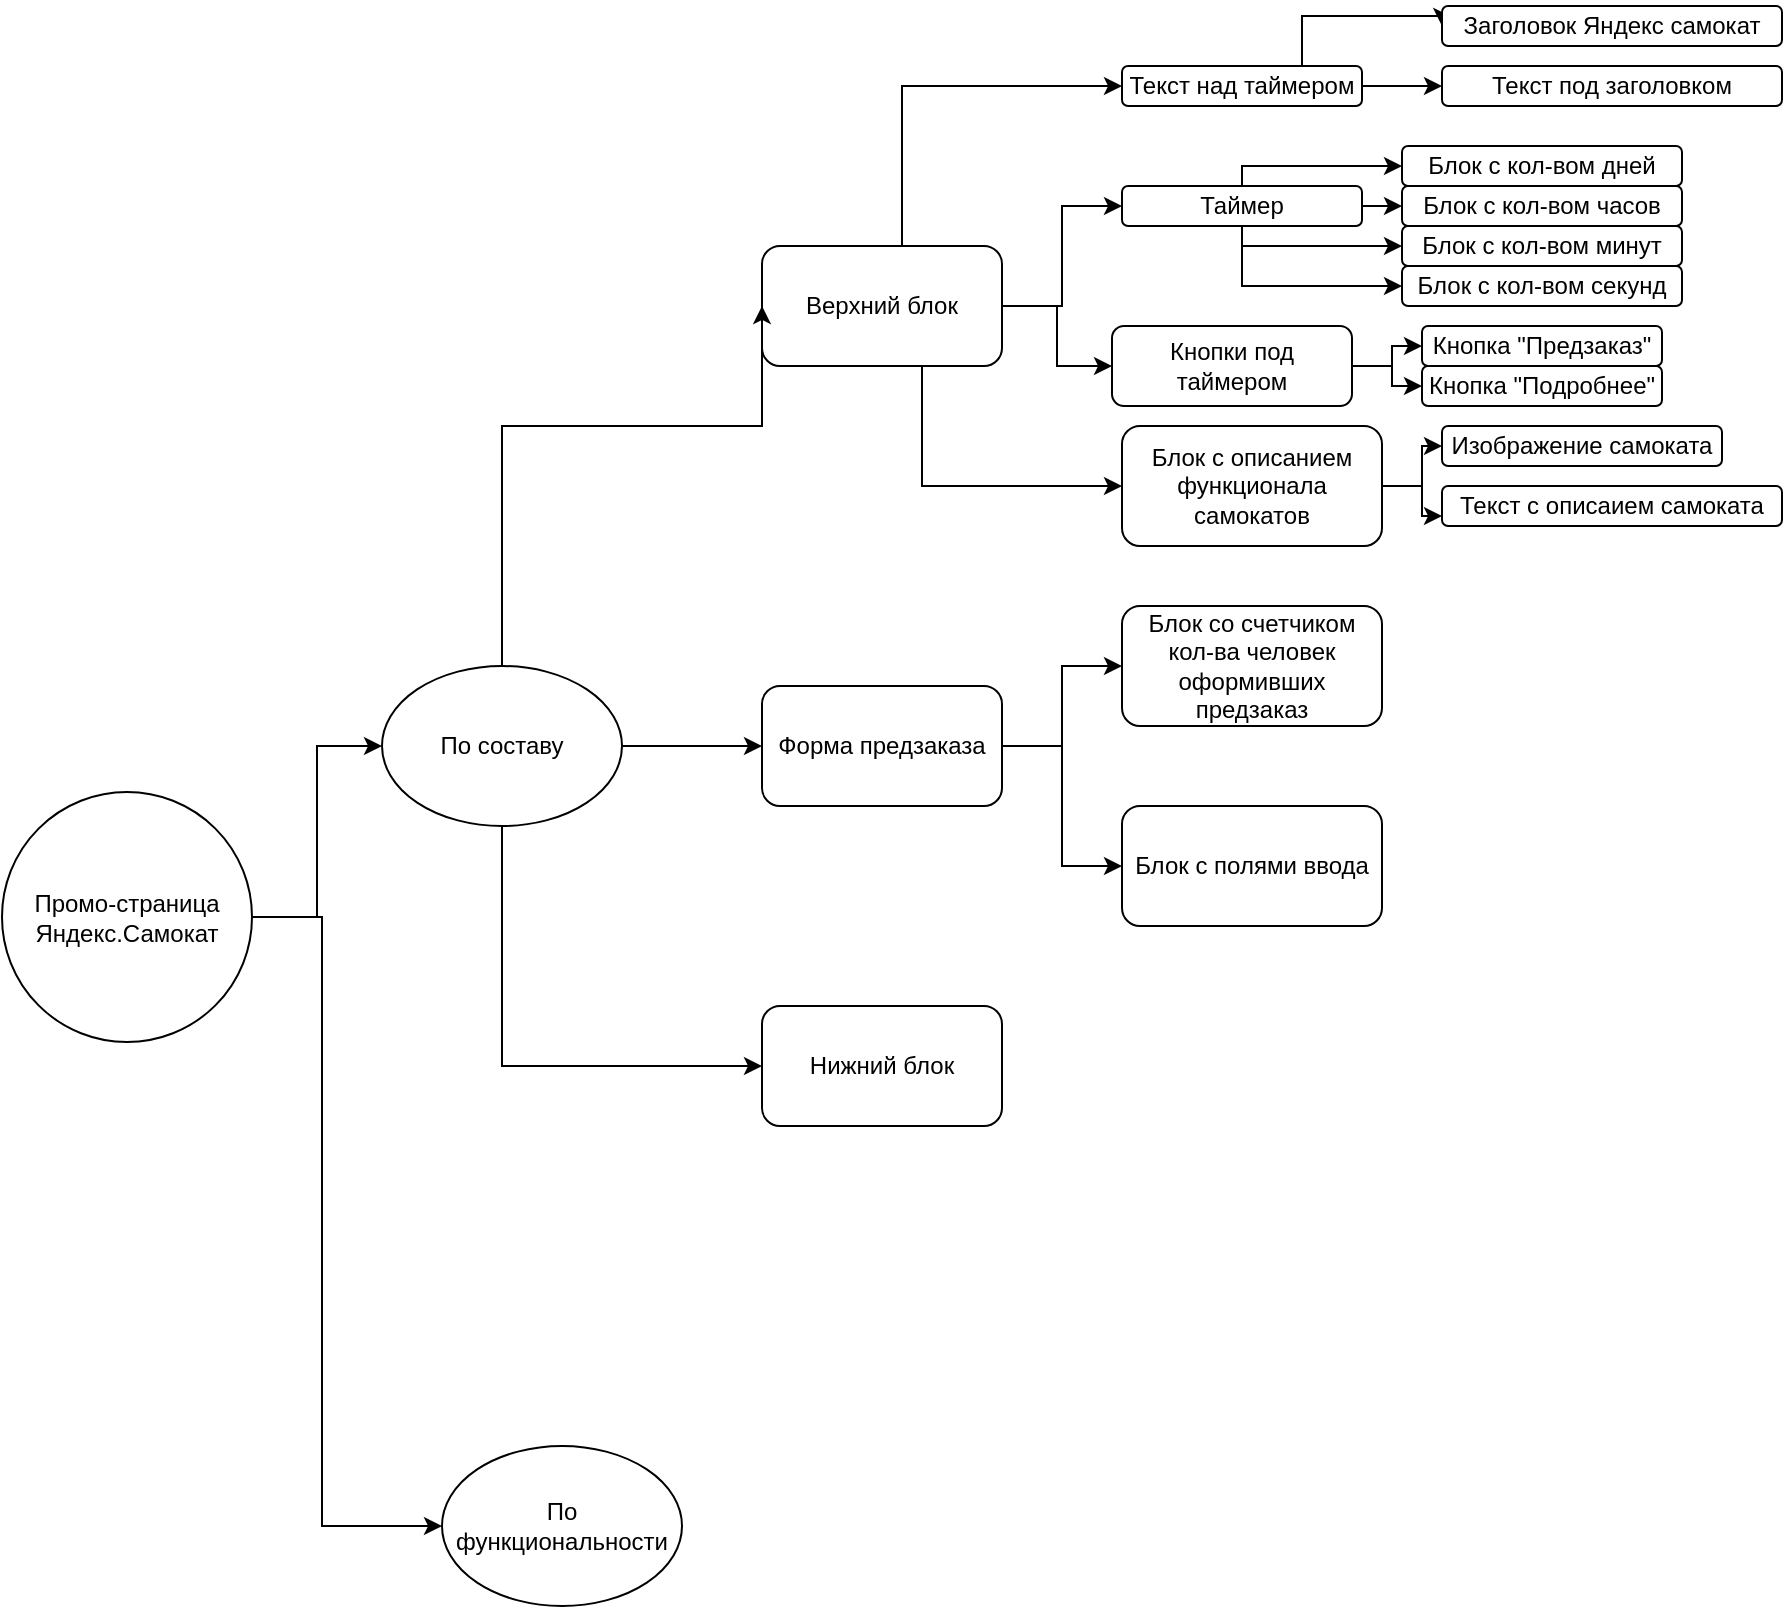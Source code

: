 <mxfile version="20.8.16" type="github">
  <diagram name="Page-1" id="ad52d381-51e7-2e0d-a935-2d0ddd2fd229">
    <mxGraphModel dx="1293" dy="2067" grid="1" gridSize="10" guides="1" tooltips="1" connect="1" arrows="1" fold="1" page="1" pageScale="1" pageWidth="1100" pageHeight="850" background="none" math="0" shadow="0">
      <root>
        <mxCell id="0" />
        <mxCell id="1" parent="0" />
        <mxCell id="0ddX7cNOxqU3FVXwz0oG-7" style="edgeStyle=orthogonalEdgeStyle;rounded=0;orthogonalLoop=1;jettySize=auto;html=1;entryX=0;entryY=0.5;entryDx=0;entryDy=0;exitX=1;exitY=0.5;exitDx=0;exitDy=0;labelBackgroundColor=none;fontColor=default;" edge="1" parent="1" source="0ddX7cNOxqU3FVXwz0oG-10" target="0ddX7cNOxqU3FVXwz0oG-3">
          <mxGeometry relative="1" as="geometry">
            <mxPoint x="280" y="425" as="sourcePoint" />
          </mxGeometry>
        </mxCell>
        <mxCell id="0ddX7cNOxqU3FVXwz0oG-8" style="edgeStyle=orthogonalEdgeStyle;rounded=0;orthogonalLoop=1;jettySize=auto;html=1;exitX=0.5;exitY=1;exitDx=0;exitDy=0;entryX=0;entryY=0.5;entryDx=0;entryDy=0;labelBackgroundColor=none;fontColor=default;" edge="1" parent="1" source="0ddX7cNOxqU3FVXwz0oG-10" target="0ddX7cNOxqU3FVXwz0oG-4">
          <mxGeometry relative="1" as="geometry">
            <mxPoint x="220" y="485" as="sourcePoint" />
          </mxGeometry>
        </mxCell>
        <mxCell id="0ddX7cNOxqU3FVXwz0oG-16" style="edgeStyle=orthogonalEdgeStyle;rounded=0;orthogonalLoop=1;jettySize=auto;html=1;entryX=0;entryY=0.5;entryDx=0;entryDy=0;labelBackgroundColor=none;fontColor=default;" edge="1" parent="1" source="0ddX7cNOxqU3FVXwz0oG-2" target="0ddX7cNOxqU3FVXwz0oG-14">
          <mxGeometry relative="1" as="geometry" />
        </mxCell>
        <mxCell id="0ddX7cNOxqU3FVXwz0oG-17" style="edgeStyle=orthogonalEdgeStyle;rounded=0;orthogonalLoop=1;jettySize=auto;html=1;entryX=0;entryY=0.5;entryDx=0;entryDy=0;labelBackgroundColor=none;fontColor=default;" edge="1" parent="1" source="0ddX7cNOxqU3FVXwz0oG-2" target="0ddX7cNOxqU3FVXwz0oG-13">
          <mxGeometry relative="1" as="geometry" />
        </mxCell>
        <mxCell id="0ddX7cNOxqU3FVXwz0oG-19" style="edgeStyle=orthogonalEdgeStyle;rounded=0;orthogonalLoop=1;jettySize=auto;html=1;entryX=0;entryY=0.5;entryDx=0;entryDy=0;labelBackgroundColor=none;fontColor=default;" edge="1" parent="1" source="0ddX7cNOxqU3FVXwz0oG-2" target="0ddX7cNOxqU3FVXwz0oG-18">
          <mxGeometry relative="1" as="geometry">
            <Array as="points">
              <mxPoint x="450" y="10" />
            </Array>
          </mxGeometry>
        </mxCell>
        <mxCell id="0ddX7cNOxqU3FVXwz0oG-48" style="edgeStyle=orthogonalEdgeStyle;rounded=0;orthogonalLoop=1;jettySize=auto;html=1;entryX=0;entryY=0.5;entryDx=0;entryDy=0;" edge="1" parent="1" source="0ddX7cNOxqU3FVXwz0oG-2" target="0ddX7cNOxqU3FVXwz0oG-47">
          <mxGeometry relative="1" as="geometry">
            <Array as="points">
              <mxPoint x="460" y="210" />
            </Array>
          </mxGeometry>
        </mxCell>
        <mxCell id="0ddX7cNOxqU3FVXwz0oG-2" value="Верхний блок" style="rounded=1;whiteSpace=wrap;html=1;labelBackgroundColor=none;" vertex="1" parent="1">
          <mxGeometry x="380" y="90" width="120" height="60" as="geometry" />
        </mxCell>
        <mxCell id="0ddX7cNOxqU3FVXwz0oG-55" style="edgeStyle=orthogonalEdgeStyle;rounded=0;orthogonalLoop=1;jettySize=auto;html=1;entryX=0;entryY=0.5;entryDx=0;entryDy=0;" edge="1" parent="1" source="0ddX7cNOxqU3FVXwz0oG-3" target="0ddX7cNOxqU3FVXwz0oG-53">
          <mxGeometry relative="1" as="geometry" />
        </mxCell>
        <mxCell id="0ddX7cNOxqU3FVXwz0oG-56" style="edgeStyle=orthogonalEdgeStyle;rounded=0;orthogonalLoop=1;jettySize=auto;html=1;entryX=0;entryY=0.5;entryDx=0;entryDy=0;" edge="1" parent="1" source="0ddX7cNOxqU3FVXwz0oG-3" target="0ddX7cNOxqU3FVXwz0oG-54">
          <mxGeometry relative="1" as="geometry" />
        </mxCell>
        <mxCell id="0ddX7cNOxqU3FVXwz0oG-3" value="Форма предзаказа" style="rounded=1;whiteSpace=wrap;html=1;labelBackgroundColor=none;" vertex="1" parent="1">
          <mxGeometry x="380" y="310" width="120" height="60" as="geometry" />
        </mxCell>
        <mxCell id="0ddX7cNOxqU3FVXwz0oG-4" value="Нижний блок" style="rounded=1;whiteSpace=wrap;html=1;labelBackgroundColor=none;" vertex="1" parent="1">
          <mxGeometry x="380" y="470" width="120" height="60" as="geometry" />
        </mxCell>
        <mxCell id="0ddX7cNOxqU3FVXwz0oG-12" style="edgeStyle=orthogonalEdgeStyle;rounded=0;orthogonalLoop=1;jettySize=auto;html=1;entryX=0;entryY=0.5;entryDx=0;entryDy=0;labelBackgroundColor=none;fontColor=default;" edge="1" parent="1" source="0ddX7cNOxqU3FVXwz0oG-10" target="0ddX7cNOxqU3FVXwz0oG-2">
          <mxGeometry relative="1" as="geometry">
            <Array as="points">
              <mxPoint x="250" y="180" />
            </Array>
          </mxGeometry>
        </mxCell>
        <mxCell id="0ddX7cNOxqU3FVXwz0oG-10" value="По составу" style="ellipse;whiteSpace=wrap;html=1;labelBackgroundColor=none;" vertex="1" parent="1">
          <mxGeometry x="190" y="300" width="120" height="80" as="geometry" />
        </mxCell>
        <mxCell id="0ddX7cNOxqU3FVXwz0oG-37" style="edgeStyle=orthogonalEdgeStyle;rounded=0;orthogonalLoop=1;jettySize=auto;html=1;entryX=0;entryY=0.5;entryDx=0;entryDy=0;" edge="1" parent="1" source="0ddX7cNOxqU3FVXwz0oG-13" target="0ddX7cNOxqU3FVXwz0oG-32">
          <mxGeometry relative="1" as="geometry">
            <Array as="points">
              <mxPoint x="620" y="50" />
            </Array>
          </mxGeometry>
        </mxCell>
        <mxCell id="0ddX7cNOxqU3FVXwz0oG-38" style="edgeStyle=orthogonalEdgeStyle;rounded=0;orthogonalLoop=1;jettySize=auto;html=1;exitX=1;exitY=0.5;exitDx=0;exitDy=0;entryX=0;entryY=0.5;entryDx=0;entryDy=0;" edge="1" parent="1" source="0ddX7cNOxqU3FVXwz0oG-13" target="0ddX7cNOxqU3FVXwz0oG-33">
          <mxGeometry relative="1" as="geometry" />
        </mxCell>
        <mxCell id="0ddX7cNOxqU3FVXwz0oG-40" style="edgeStyle=orthogonalEdgeStyle;rounded=0;orthogonalLoop=1;jettySize=auto;html=1;entryX=0;entryY=0.5;entryDx=0;entryDy=0;" edge="1" parent="1" source="0ddX7cNOxqU3FVXwz0oG-13" target="0ddX7cNOxqU3FVXwz0oG-34">
          <mxGeometry relative="1" as="geometry">
            <Array as="points">
              <mxPoint x="620" y="90" />
            </Array>
          </mxGeometry>
        </mxCell>
        <mxCell id="0ddX7cNOxqU3FVXwz0oG-41" style="edgeStyle=orthogonalEdgeStyle;rounded=0;orthogonalLoop=1;jettySize=auto;html=1;entryX=0;entryY=0.5;entryDx=0;entryDy=0;" edge="1" parent="1" source="0ddX7cNOxqU3FVXwz0oG-13" target="0ddX7cNOxqU3FVXwz0oG-35">
          <mxGeometry relative="1" as="geometry">
            <mxPoint x="650" y="110" as="targetPoint" />
            <Array as="points">
              <mxPoint x="620" y="110" />
            </Array>
          </mxGeometry>
        </mxCell>
        <mxCell id="0ddX7cNOxqU3FVXwz0oG-13" value="Таймер" style="rounded=1;whiteSpace=wrap;html=1;labelBackgroundColor=none;" vertex="1" parent="1">
          <mxGeometry x="560" y="60" width="120" height="20" as="geometry" />
        </mxCell>
        <mxCell id="0ddX7cNOxqU3FVXwz0oG-27" style="edgeStyle=orthogonalEdgeStyle;rounded=0;orthogonalLoop=1;jettySize=auto;html=1;entryX=0;entryY=0.5;entryDx=0;entryDy=0;" edge="1" parent="1" source="0ddX7cNOxqU3FVXwz0oG-14" target="0ddX7cNOxqU3FVXwz0oG-26">
          <mxGeometry relative="1" as="geometry" />
        </mxCell>
        <mxCell id="0ddX7cNOxqU3FVXwz0oG-28" style="edgeStyle=orthogonalEdgeStyle;rounded=0;orthogonalLoop=1;jettySize=auto;html=1;entryX=0;entryY=0.5;entryDx=0;entryDy=0;" edge="1" parent="1" source="0ddX7cNOxqU3FVXwz0oG-14" target="0ddX7cNOxqU3FVXwz0oG-25">
          <mxGeometry relative="1" as="geometry" />
        </mxCell>
        <mxCell id="0ddX7cNOxqU3FVXwz0oG-14" value="Кнопки под таймером" style="rounded=1;whiteSpace=wrap;html=1;labelBackgroundColor=none;" vertex="1" parent="1">
          <mxGeometry x="555" y="130" width="120" height="40" as="geometry" />
        </mxCell>
        <mxCell id="0ddX7cNOxqU3FVXwz0oG-44" style="edgeStyle=orthogonalEdgeStyle;rounded=0;orthogonalLoop=1;jettySize=auto;html=1;entryX=0;entryY=0.5;entryDx=0;entryDy=0;" edge="1" parent="1" source="0ddX7cNOxqU3FVXwz0oG-18" target="0ddX7cNOxqU3FVXwz0oG-42">
          <mxGeometry relative="1" as="geometry">
            <Array as="points">
              <mxPoint x="650" y="-25" />
            </Array>
          </mxGeometry>
        </mxCell>
        <mxCell id="0ddX7cNOxqU3FVXwz0oG-46" style="edgeStyle=orthogonalEdgeStyle;rounded=0;orthogonalLoop=1;jettySize=auto;html=1;entryX=0;entryY=0.5;entryDx=0;entryDy=0;" edge="1" parent="1" source="0ddX7cNOxqU3FVXwz0oG-18" target="0ddX7cNOxqU3FVXwz0oG-45">
          <mxGeometry relative="1" as="geometry" />
        </mxCell>
        <mxCell id="0ddX7cNOxqU3FVXwz0oG-18" value="Текст над таймером" style="rounded=1;whiteSpace=wrap;html=1;labelBackgroundColor=none;" vertex="1" parent="1">
          <mxGeometry x="560" width="120" height="20" as="geometry" />
        </mxCell>
        <mxCell id="0ddX7cNOxqU3FVXwz0oG-20" value="По функциональности" style="ellipse;whiteSpace=wrap;html=1;labelBackgroundColor=none;" vertex="1" parent="1">
          <mxGeometry x="220" y="690" width="120" height="80" as="geometry" />
        </mxCell>
        <mxCell id="0ddX7cNOxqU3FVXwz0oG-22" style="edgeStyle=orthogonalEdgeStyle;rounded=0;orthogonalLoop=1;jettySize=auto;html=1;entryX=0;entryY=0.5;entryDx=0;entryDy=0;labelBackgroundColor=none;fontColor=default;" edge="1" parent="1" source="0ddX7cNOxqU3FVXwz0oG-21" target="0ddX7cNOxqU3FVXwz0oG-10">
          <mxGeometry relative="1" as="geometry" />
        </mxCell>
        <mxCell id="0ddX7cNOxqU3FVXwz0oG-23" style="edgeStyle=orthogonalEdgeStyle;rounded=0;orthogonalLoop=1;jettySize=auto;html=1;entryX=0;entryY=0.5;entryDx=0;entryDy=0;labelBackgroundColor=none;fontColor=default;" edge="1" parent="1" source="0ddX7cNOxqU3FVXwz0oG-21" target="0ddX7cNOxqU3FVXwz0oG-20">
          <mxGeometry relative="1" as="geometry">
            <Array as="points">
              <mxPoint x="160" y="426" />
              <mxPoint x="160" y="730" />
            </Array>
          </mxGeometry>
        </mxCell>
        <mxCell id="0ddX7cNOxqU3FVXwz0oG-21" value="Промо-страница Яндекс.Самокат" style="ellipse;whiteSpace=wrap;html=1;aspect=fixed;labelBackgroundColor=none;" vertex="1" parent="1">
          <mxGeometry y="363" width="125" height="125" as="geometry" />
        </mxCell>
        <mxCell id="0ddX7cNOxqU3FVXwz0oG-25" value="Кнопка &quot;Предзаказ&quot;" style="rounded=1;whiteSpace=wrap;html=1;labelBackgroundColor=none;" vertex="1" parent="1">
          <mxGeometry x="710" y="130" width="120" height="20" as="geometry" />
        </mxCell>
        <mxCell id="0ddX7cNOxqU3FVXwz0oG-26" value="Кнопка &quot;Подробнее&quot;" style="rounded=1;whiteSpace=wrap;html=1;labelBackgroundColor=none;" vertex="1" parent="1">
          <mxGeometry x="710" y="150" width="120" height="20" as="geometry" />
        </mxCell>
        <mxCell id="0ddX7cNOxqU3FVXwz0oG-32" value="Блок с кол-вом дней" style="rounded=1;whiteSpace=wrap;html=1;labelBackgroundColor=none;" vertex="1" parent="1">
          <mxGeometry x="700" y="40" width="140" height="20" as="geometry" />
        </mxCell>
        <mxCell id="0ddX7cNOxqU3FVXwz0oG-33" value="Блок с кол-вом часов" style="rounded=1;whiteSpace=wrap;html=1;labelBackgroundColor=none;" vertex="1" parent="1">
          <mxGeometry x="700" y="60" width="140" height="20" as="geometry" />
        </mxCell>
        <mxCell id="0ddX7cNOxqU3FVXwz0oG-34" value="Блок с кол-вом минут" style="rounded=1;whiteSpace=wrap;html=1;labelBackgroundColor=none;" vertex="1" parent="1">
          <mxGeometry x="700" y="80" width="140" height="20" as="geometry" />
        </mxCell>
        <mxCell id="0ddX7cNOxqU3FVXwz0oG-35" value="Блок с кол-вом секунд" style="rounded=1;whiteSpace=wrap;html=1;labelBackgroundColor=none;" vertex="1" parent="1">
          <mxGeometry x="700" y="100" width="140" height="20" as="geometry" />
        </mxCell>
        <mxCell id="0ddX7cNOxqU3FVXwz0oG-42" value="Заголовок Яндекс самокат" style="rounded=1;whiteSpace=wrap;html=1;labelBackgroundColor=none;" vertex="1" parent="1">
          <mxGeometry x="720" y="-30" width="170" height="20" as="geometry" />
        </mxCell>
        <mxCell id="0ddX7cNOxqU3FVXwz0oG-43" style="edgeStyle=orthogonalEdgeStyle;rounded=0;orthogonalLoop=1;jettySize=auto;html=1;exitX=0.5;exitY=1;exitDx=0;exitDy=0;" edge="1" parent="1" source="0ddX7cNOxqU3FVXwz0oG-18" target="0ddX7cNOxqU3FVXwz0oG-18">
          <mxGeometry relative="1" as="geometry" />
        </mxCell>
        <mxCell id="0ddX7cNOxqU3FVXwz0oG-45" value="Текст под заголовком" style="rounded=1;whiteSpace=wrap;html=1;labelBackgroundColor=none;" vertex="1" parent="1">
          <mxGeometry x="720" width="170" height="20" as="geometry" />
        </mxCell>
        <mxCell id="0ddX7cNOxqU3FVXwz0oG-51" style="edgeStyle=orthogonalEdgeStyle;rounded=0;orthogonalLoop=1;jettySize=auto;html=1;entryX=0;entryY=0.5;entryDx=0;entryDy=0;" edge="1" parent="1" source="0ddX7cNOxqU3FVXwz0oG-47" target="0ddX7cNOxqU3FVXwz0oG-49">
          <mxGeometry relative="1" as="geometry" />
        </mxCell>
        <mxCell id="0ddX7cNOxqU3FVXwz0oG-52" style="edgeStyle=orthogonalEdgeStyle;rounded=0;orthogonalLoop=1;jettySize=auto;html=1;entryX=0;entryY=0.75;entryDx=0;entryDy=0;" edge="1" parent="1" source="0ddX7cNOxqU3FVXwz0oG-47" target="0ddX7cNOxqU3FVXwz0oG-50">
          <mxGeometry relative="1" as="geometry" />
        </mxCell>
        <mxCell id="0ddX7cNOxqU3FVXwz0oG-47" value="Блок с описанием функционала самокатов" style="rounded=1;whiteSpace=wrap;html=1;labelBackgroundColor=none;" vertex="1" parent="1">
          <mxGeometry x="560" y="180" width="130" height="60" as="geometry" />
        </mxCell>
        <mxCell id="0ddX7cNOxqU3FVXwz0oG-49" value="Изображение самоката" style="rounded=1;whiteSpace=wrap;html=1;labelBackgroundColor=none;" vertex="1" parent="1">
          <mxGeometry x="720" y="180" width="140" height="20" as="geometry" />
        </mxCell>
        <mxCell id="0ddX7cNOxqU3FVXwz0oG-50" value="Текст с описаием самоката" style="rounded=1;whiteSpace=wrap;html=1;labelBackgroundColor=none;" vertex="1" parent="1">
          <mxGeometry x="720" y="210" width="170" height="20" as="geometry" />
        </mxCell>
        <mxCell id="0ddX7cNOxqU3FVXwz0oG-53" value="Блок со счетчиком кол-ва человек оформивших предзаказ" style="rounded=1;whiteSpace=wrap;html=1;labelBackgroundColor=none;" vertex="1" parent="1">
          <mxGeometry x="560" y="270" width="130" height="60" as="geometry" />
        </mxCell>
        <mxCell id="0ddX7cNOxqU3FVXwz0oG-54" value="Блок с полями ввода" style="rounded=1;whiteSpace=wrap;html=1;labelBackgroundColor=none;" vertex="1" parent="1">
          <mxGeometry x="560" y="370" width="130" height="60" as="geometry" />
        </mxCell>
      </root>
    </mxGraphModel>
  </diagram>
</mxfile>
